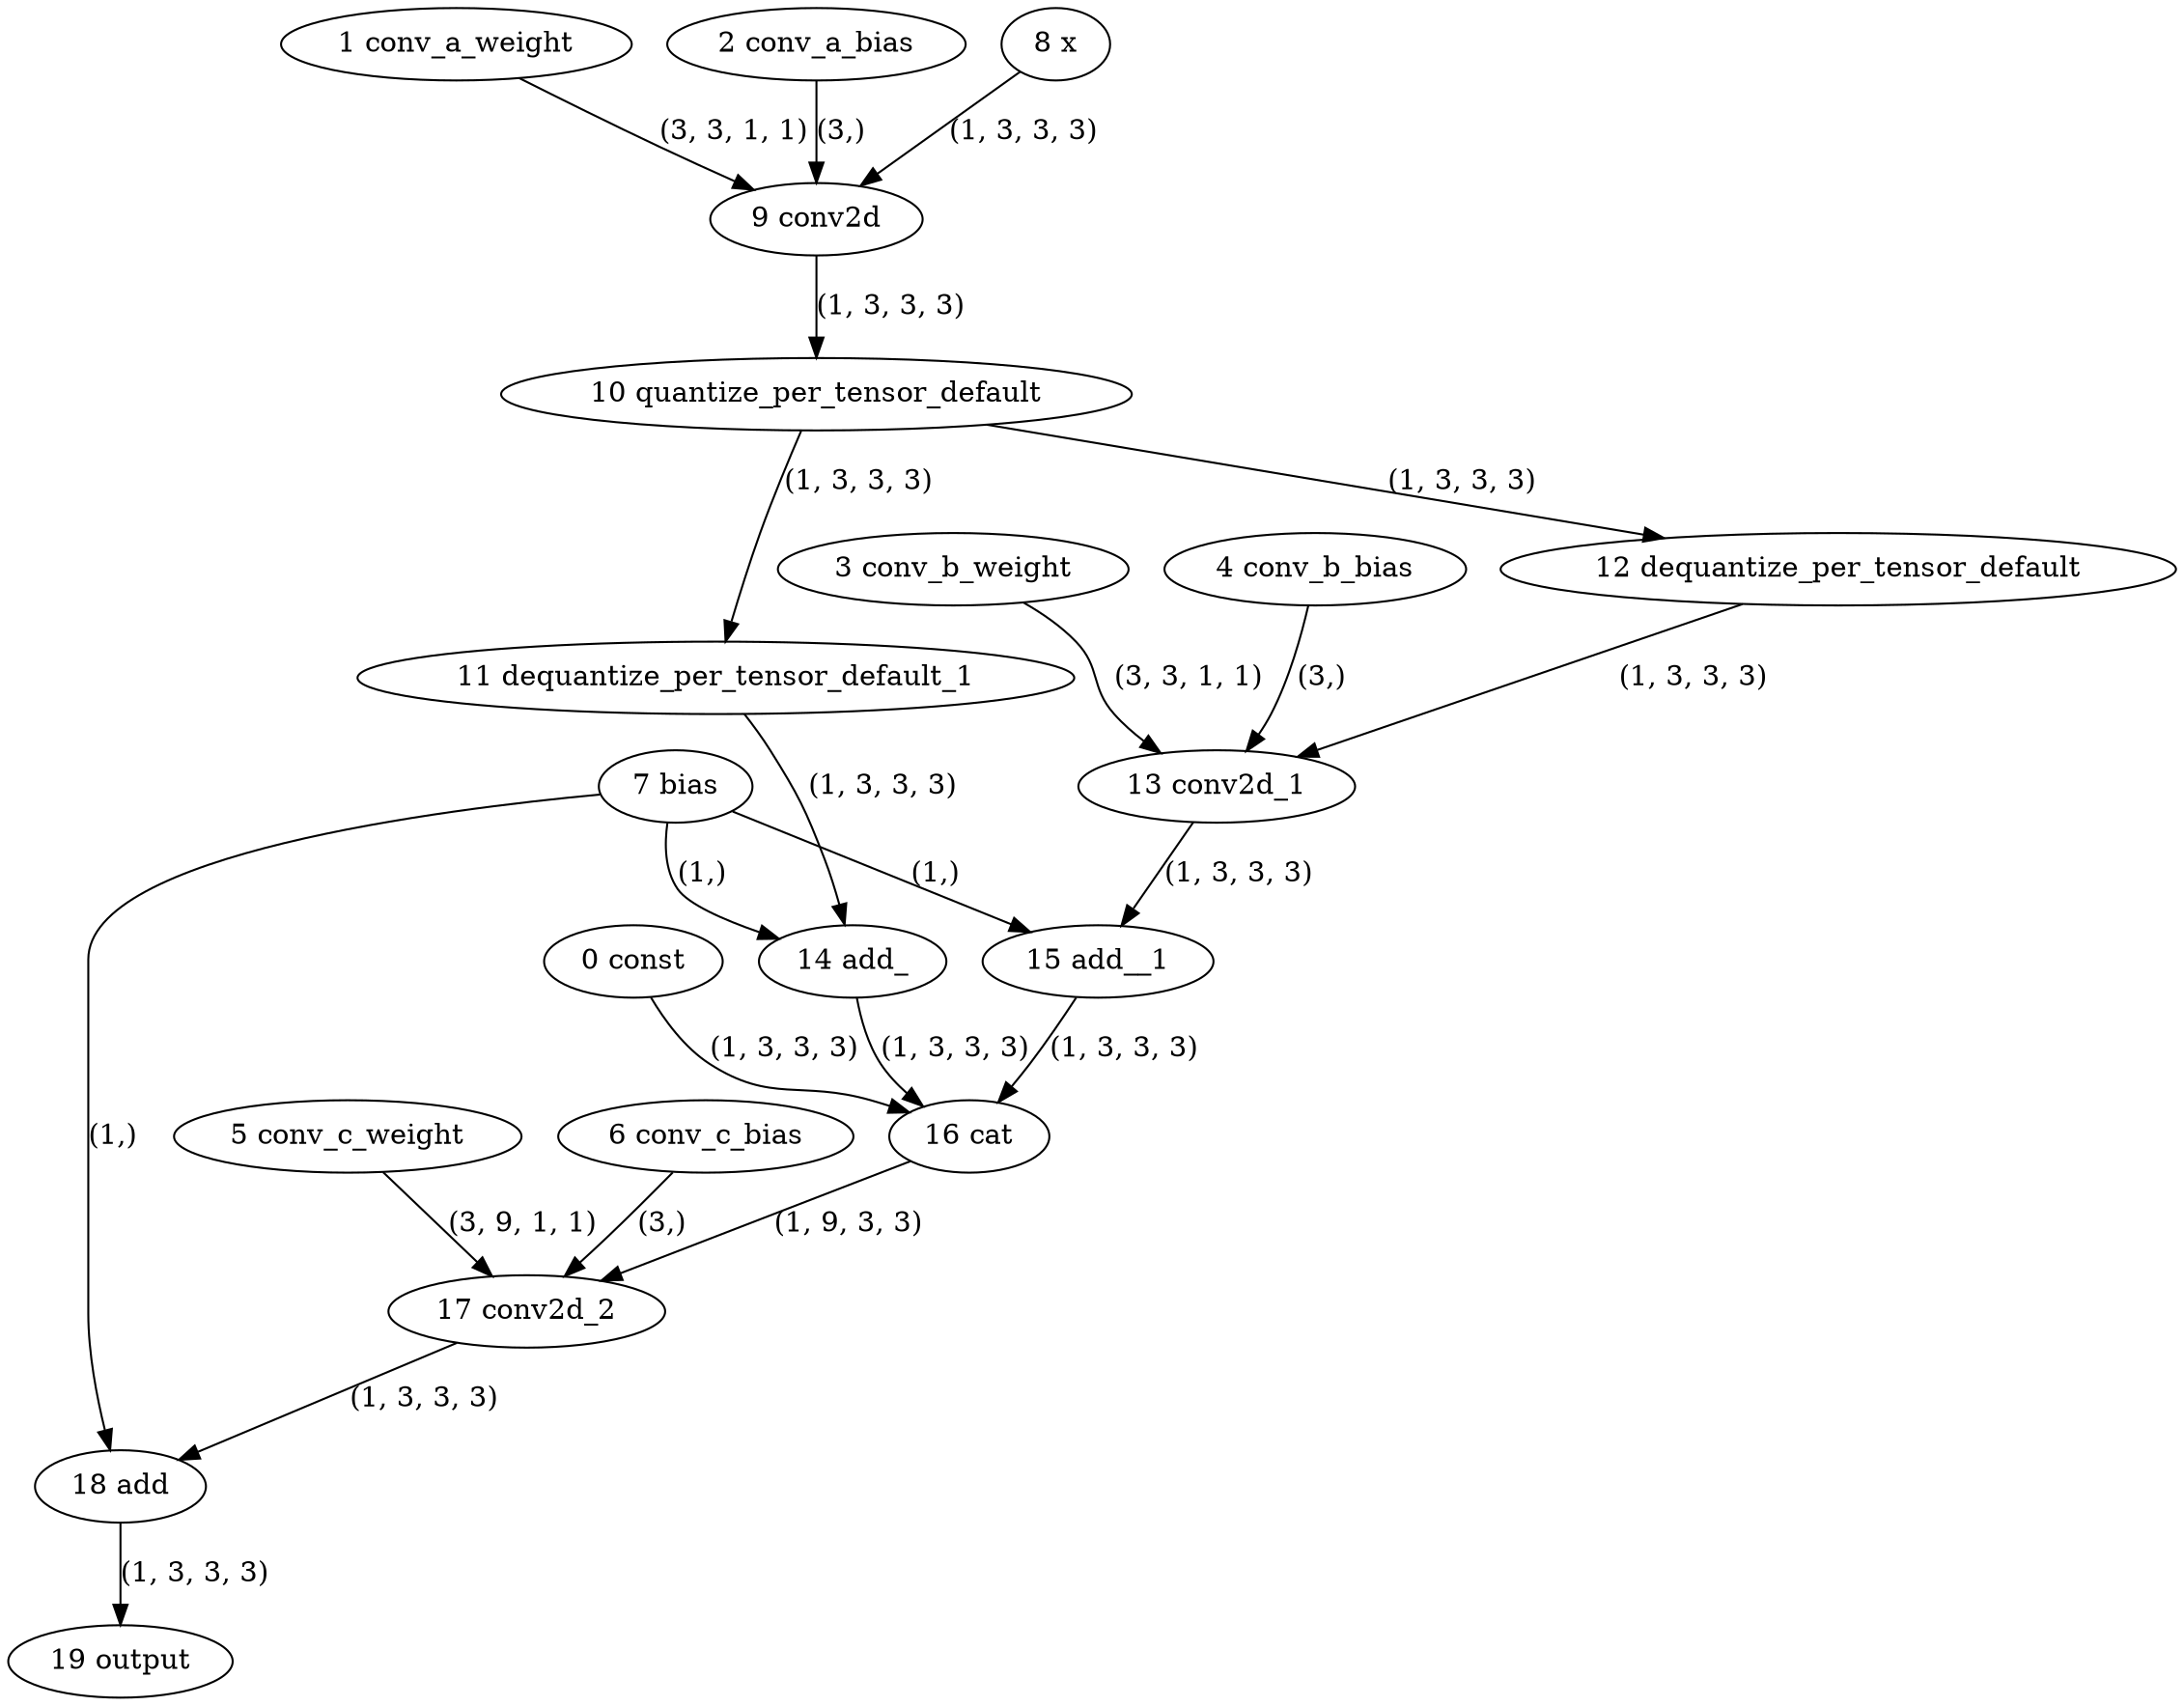 strict digraph  {
"0 const" [id=0, type=get_attr];
"1 conv_a_weight" [id=1, type=get_attr];
"2 conv_a_bias" [id=2, type=get_attr];
"3 conv_b_weight" [id=3, type=get_attr];
"4 conv_b_bias" [id=4, type=get_attr];
"5 conv_c_weight" [id=5, type=get_attr];
"6 conv_c_bias" [id=6, type=get_attr];
"7 bias" [id=7, type=get_attr];
"8 x" [id=8, type=input];
"9 conv2d" [id=9, type=conv2d];
"10 quantize_per_tensor_default" [id=10, type=quantize_per_tensor];
"11 dequantize_per_tensor_default_1" [id=11, type=dequantize_per_tensor];
"12 dequantize_per_tensor_default" [id=12, type=dequantize_per_tensor];
"13 conv2d_1" [id=13, type=conv2d];
"14 add_" [id=14, type=add_];
"15 add__1" [id=15, type=add_];
"16 cat" [id=16, type=cat];
"17 conv2d_2" [id=17, type=conv2d];
"18 add" [id=18, type=add];
"19 output" [id=19, type=output];
"0 const" -> "16 cat"  [label="(1, 3, 3, 3)", style=solid];
"1 conv_a_weight" -> "9 conv2d"  [label="(3, 3, 1, 1)", style=solid];
"2 conv_a_bias" -> "9 conv2d"  [label="(3,)", style=solid];
"3 conv_b_weight" -> "13 conv2d_1"  [label="(3, 3, 1, 1)", style=solid];
"4 conv_b_bias" -> "13 conv2d_1"  [label="(3,)", style=solid];
"5 conv_c_weight" -> "17 conv2d_2"  [label="(3, 9, 1, 1)", style=solid];
"6 conv_c_bias" -> "17 conv2d_2"  [label="(3,)", style=solid];
"7 bias" -> "14 add_"  [label="(1,)", style=solid];
"7 bias" -> "15 add__1"  [label="(1,)", style=solid];
"7 bias" -> "18 add"  [label="(1,)", style=solid];
"8 x" -> "9 conv2d"  [label="(1, 3, 3, 3)", style=solid];
"9 conv2d" -> "10 quantize_per_tensor_default"  [label="(1, 3, 3, 3)", style=solid];
"10 quantize_per_tensor_default" -> "11 dequantize_per_tensor_default_1"  [label="(1, 3, 3, 3)", style=solid];
"10 quantize_per_tensor_default" -> "12 dequantize_per_tensor_default"  [label="(1, 3, 3, 3)", style=solid];
"11 dequantize_per_tensor_default_1" -> "14 add_"  [label="(1, 3, 3, 3)", style=solid];
"12 dequantize_per_tensor_default" -> "13 conv2d_1"  [label="(1, 3, 3, 3)", style=solid];
"13 conv2d_1" -> "15 add__1"  [label="(1, 3, 3, 3)", style=solid];
"14 add_" -> "16 cat"  [label="(1, 3, 3, 3)", style=solid];
"15 add__1" -> "16 cat"  [label="(1, 3, 3, 3)", style=solid];
"16 cat" -> "17 conv2d_2"  [label="(1, 9, 3, 3)", style=solid];
"17 conv2d_2" -> "18 add"  [label="(1, 3, 3, 3)", style=solid];
"18 add" -> "19 output"  [label="(1, 3, 3, 3)", style=solid];
}

